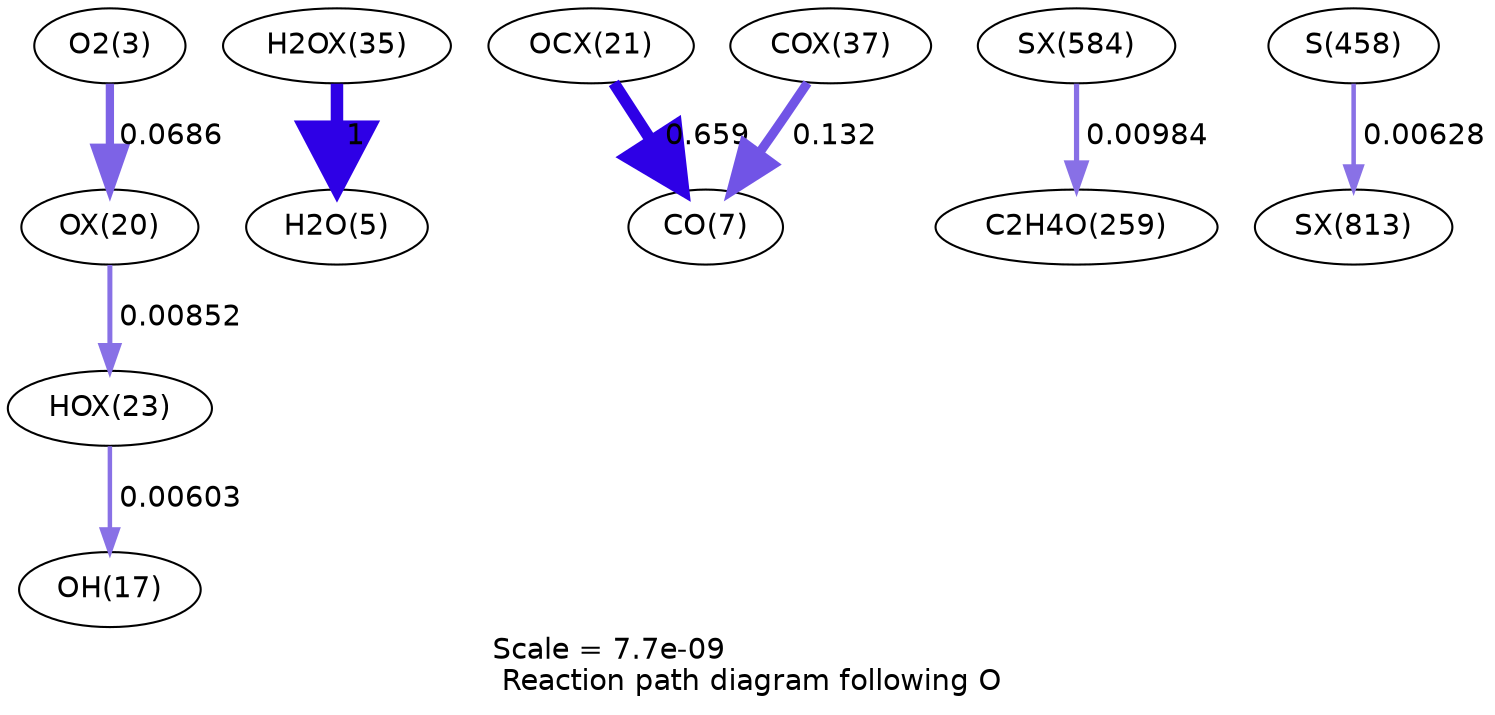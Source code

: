 digraph reaction_paths {
center=1;
s5 -> s54[fontname="Helvetica", penwidth=3.98, arrowsize=1.99, color="0.7, 0.569, 0.9"
, label=" 0.0686"];
s54 -> s57[fontname="Helvetica", penwidth=2.4, arrowsize=1.2, color="0.7, 0.509, 0.9"
, label=" 0.00852"];
s57 -> s19[fontname="Helvetica", penwidth=2.14, arrowsize=1.07, color="0.7, 0.506, 0.9"
, label=" 0.00603"];
s64 -> s7[fontname="Helvetica", penwidth=6, arrowsize=3, color="0.7, 1.5, 0.9"
, label=" 1"];
s55 -> s9[fontname="Helvetica", penwidth=5.68, arrowsize=2.84, color="0.7, 1.16, 0.9"
, label=" 0.659"];
s66 -> s9[fontname="Helvetica", penwidth=4.47, arrowsize=2.23, color="0.7, 0.632, 0.9"
, label=" 0.132"];
s119 -> s41[fontname="Helvetica", penwidth=2.51, arrowsize=1.26, color="0.7, 0.51, 0.9"
, label=" 0.00984"];
s48 -> s127[fontname="Helvetica", penwidth=2.17, arrowsize=1.09, color="0.7, 0.506, 0.9"
, label=" 0.00628"];
s5 [ fontname="Helvetica", label="O2(3)"];
s7 [ fontname="Helvetica", label="H2O(5)"];
s9 [ fontname="Helvetica", label="CO(7)"];
s19 [ fontname="Helvetica", label="OH(17)"];
s41 [ fontname="Helvetica", label="C2H4O(259)"];
s48 [ fontname="Helvetica", label="S(458)"];
s54 [ fontname="Helvetica", label="OX(20)"];
s55 [ fontname="Helvetica", label="OCX(21)"];
s57 [ fontname="Helvetica", label="HOX(23)"];
s64 [ fontname="Helvetica", label="H2OX(35)"];
s66 [ fontname="Helvetica", label="COX(37)"];
s119 [ fontname="Helvetica", label="SX(584)"];
s127 [ fontname="Helvetica", label="SX(813)"];
 label = "Scale = 7.7e-09\l Reaction path diagram following O";
 fontname = "Helvetica";
}
